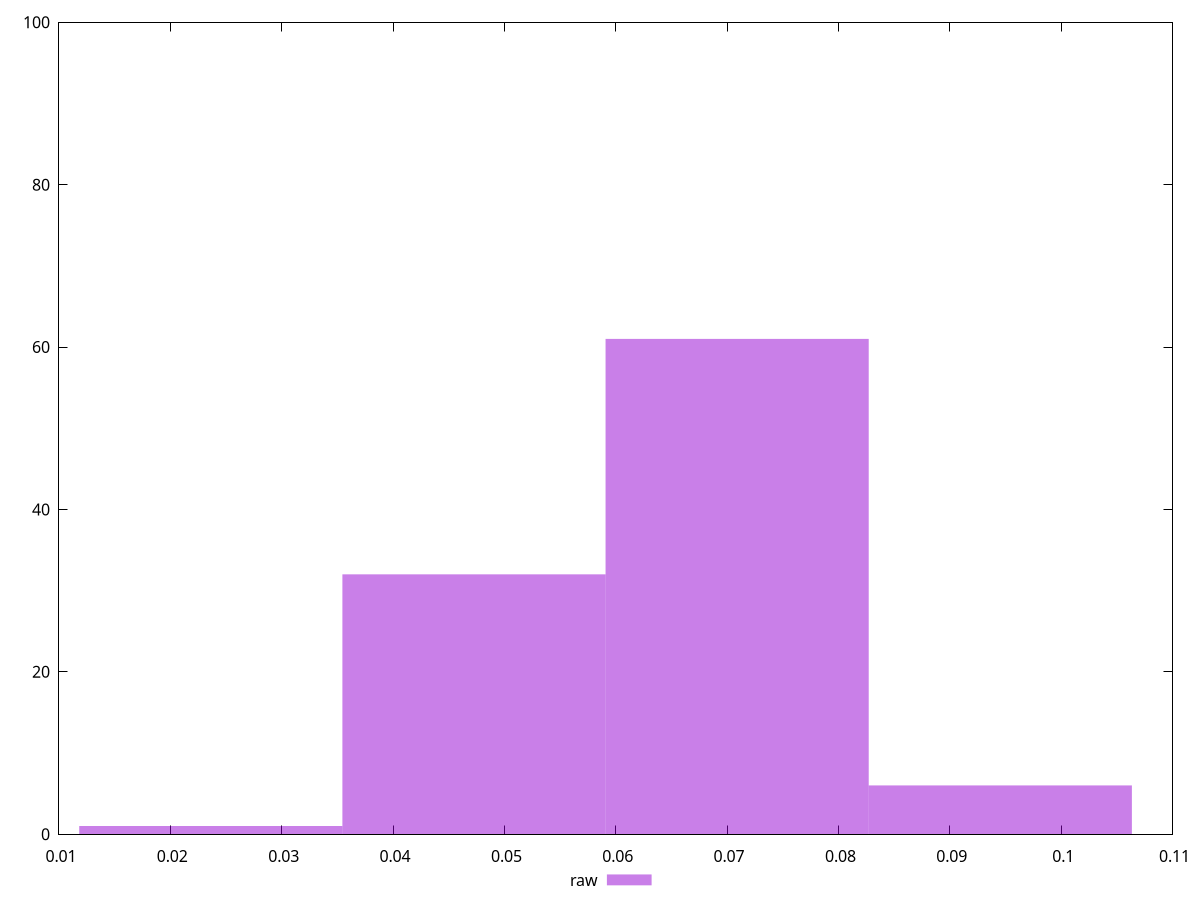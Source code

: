 reset
set terminal svg size 640, 490 enhanced background rgb 'white'
set output "reprap/network-rtt/samples/pages+cached+noexternal+nofonts+nosvg+noimg+nocss/raw/histogram.svg"

$raw <<EOF
0.07090180960119688 61
0.04726787306746459 32
0.09453574613492918 6
0.023633936533732296 1
EOF

set key outside below
set boxwidth 0.023633936533732296
set yrange [0:100]
set style fill transparent solid 0.5 noborder

plot \
  $raw title "raw" with boxes, \


reset